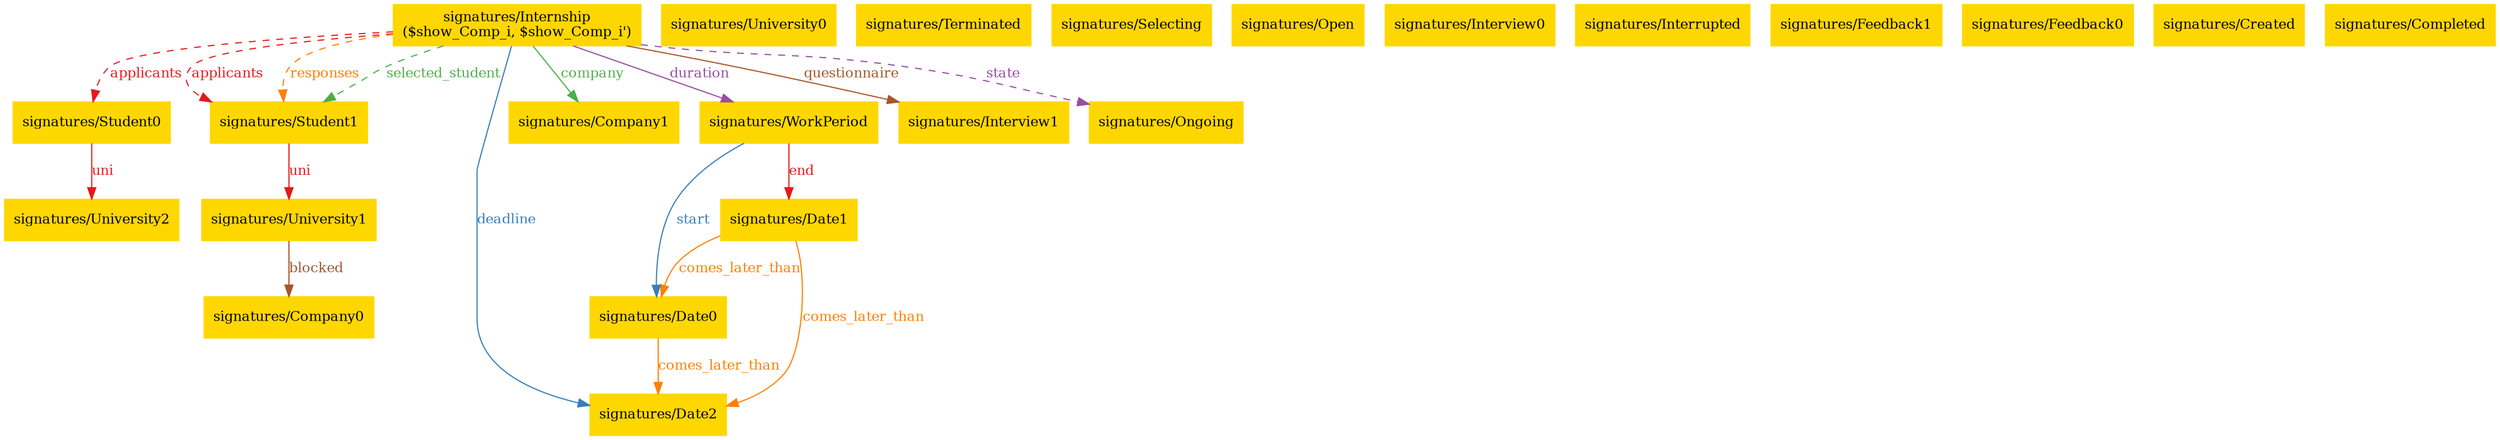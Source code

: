 digraph "graph" {
graph [fontsize=12]
node [fontsize=12]
edge [fontsize=12]
rankdir=TB;
"N22" -> "N11" [uuid = "<signatures/Internship, signatures/Student0>", color = "#e41a1c", fontcolor = "#e41a1c", style = "dashed", label = "applicants", dir = "forward", weight = "1"]
"N22" -> "N21" [uuid = "<signatures/Internship, signatures/Student1>", color = "#e41a1c", fontcolor = "#e41a1c", style = "dashed", label = "applicants", dir = "forward", weight = "1"]
"N20" -> "N19" [uuid = "<signatures/University1, signatures/Company0>", color = "#a65628", fontcolor = "#a65628", style = "solid", label = "blocked", dir = "forward", weight = "1"]
"N16" -> "N15" [uuid = "<signatures/Date0, signatures/Date2>", color = "#ff7f00", fontcolor = "#ff7f00", style = "solid", label = "comes_later_than", dir = "forward", weight = "1"]
"N17" -> "N16" [uuid = "<signatures/Date1, signatures/Date0>", color = "#ff7f00", fontcolor = "#ff7f00", style = "solid", label = "comes_later_than", dir = "forward", weight = "1"]
"N17" -> "N15" [uuid = "<signatures/Date1, signatures/Date2>", color = "#ff7f00", fontcolor = "#ff7f00", style = "solid", label = "comes_later_than", dir = "forward", weight = "1"]
"N22" -> "N14" [uuid = "<signatures/Internship, signatures/Company1>", color = "#4daf4a", fontcolor = "#4daf4a", style = "solid", label = "company", dir = "forward", weight = "1"]
"N22" -> "N15" [uuid = "<signatures/Internship, signatures/Date2>", color = "#377eb8", fontcolor = "#377eb8", style = "solid", label = "deadline", dir = "forward", weight = "1"]
"N22" -> "N18" [uuid = "<signatures/Internship, signatures/WorkPeriod>", color = "#984ea3", fontcolor = "#984ea3", style = "solid", label = "duration", dir = "forward", weight = "1"]
"N18" -> "N17" [uuid = "<signatures/WorkPeriod, signatures/Date1>", color = "#e41a1c", fontcolor = "#e41a1c", style = "solid", label = "end", dir = "forward", weight = "1"]
"N22" -> "N13" [uuid = "<signatures/Internship, signatures/Interview1>", color = "#a65628", fontcolor = "#a65628", style = "solid", label = "questionnaire", dir = "forward", weight = "1"]
"N22" -> "N21" [uuid = "<signatures/Internship, signatures/Student1>", color = "#ff7f00", fontcolor = "#ff7f00", style = "dashed", label = "responses", dir = "forward", weight = "1"]
"N22" -> "N21" [uuid = "<signatures/Internship, signatures/Student1>", color = "#4daf4a", fontcolor = "#4daf4a", style = "dashed", label = "selected_student", dir = "forward", weight = "1"]
"N18" -> "N16" [uuid = "<signatures/WorkPeriod, signatures/Date0>", color = "#377eb8", fontcolor = "#377eb8", style = "solid", label = "start", dir = "forward", weight = "1"]
"N22" -> "N12" [uuid = "<signatures/Internship, signatures/Ongoing>", color = "#984ea3", fontcolor = "#984ea3", style = "dashed", label = "state", dir = "forward", weight = "1"]
"N11" -> "N10" [uuid = "<signatures/Student0, signatures/University2>", color = "#e41a1c", fontcolor = "#e41a1c", style = "solid", label = "uni", dir = "forward", weight = "1"]
"N21" -> "N20" [uuid = "<signatures/Student1, signatures/University1>", color = "#e41a1c", fontcolor = "#e41a1c", style = "solid", label = "uni", dir = "forward", weight = "1"]
"N0" [uuid="signatures/University0", label="signatures/University0", color="#ffd700", fontcolor = "#000000", shape = "box", style = "filled, solid"]
"N1" [uuid="signatures/Terminated", label="signatures/Terminated", color="#ffd700", fontcolor = "#000000", shape = "box", style = "filled, solid"]
"N2" [uuid="signatures/Selecting", label="signatures/Selecting", color="#ffd700", fontcolor = "#000000", shape = "box", style = "filled, solid"]
"N3" [uuid="signatures/Open", label="signatures/Open", color="#ffd700", fontcolor = "#000000", shape = "box", style = "filled, solid"]
"N4" [uuid="signatures/Interview0", label="signatures/Interview0", color="#ffd700", fontcolor = "#000000", shape = "box", style = "filled, solid"]
"N5" [uuid="signatures/Interrupted", label="signatures/Interrupted", color="#ffd700", fontcolor = "#000000", shape = "box", style = "filled, solid"]
"N6" [uuid="signatures/Feedback1", label="signatures/Feedback1", color="#ffd700", fontcolor = "#000000", shape = "box", style = "filled, solid"]
"N7" [uuid="signatures/Feedback0", label="signatures/Feedback0", color="#ffd700", fontcolor = "#000000", shape = "box", style = "filled, solid"]
"N8" [uuid="signatures/Created", label="signatures/Created", color="#ffd700", fontcolor = "#000000", shape = "box", style = "filled, solid"]
"N9" [uuid="signatures/Completed", label="signatures/Completed", color="#ffd700", fontcolor = "#000000", shape = "box", style = "filled, solid"]
"N10" [uuid="signatures/University2", label="signatures/University2", color="#ffd700", fontcolor = "#000000", shape = "box", style = "filled, solid"]
"N11" [uuid="signatures/Student0", label="signatures/Student0", color="#ffd700", fontcolor = "#000000", shape = "box", style = "filled, solid"]
"N12" [uuid="signatures/Ongoing", label="signatures/Ongoing", color="#ffd700", fontcolor = "#000000", shape = "box", style = "filled, solid"]
"N13" [uuid="signatures/Interview1", label="signatures/Interview1", color="#ffd700", fontcolor = "#000000", shape = "box", style = "filled, solid"]
"N14" [uuid="signatures/Company1", label="signatures/Company1", color="#ffd700", fontcolor = "#000000", shape = "box", style = "filled, solid"]
"N15" [uuid="signatures/Date2", label="signatures/Date2", color="#ffd700", fontcolor = "#000000", shape = "box", style = "filled, solid"]
"N16" [uuid="signatures/Date0", label="signatures/Date0", color="#ffd700", fontcolor = "#000000", shape = "box", style = "filled, solid"]
"N17" [uuid="signatures/Date1", label="signatures/Date1", color="#ffd700", fontcolor = "#000000", shape = "box", style = "filled, solid"]
"N18" [uuid="signatures/WorkPeriod", label="signatures/WorkPeriod", color="#ffd700", fontcolor = "#000000", shape = "box", style = "filled, solid"]
"N19" [uuid="signatures/Company0", label="signatures/Company0", color="#ffd700", fontcolor = "#000000", shape = "box", style = "filled, solid"]
"N20" [uuid="signatures/University1", label="signatures/University1", color="#ffd700", fontcolor = "#000000", shape = "box", style = "filled, solid"]
"N21" [uuid="signatures/Student1", label="signatures/Student1", color="#ffd700", fontcolor = "#000000", shape = "box", style = "filled, solid"]
"N22" [uuid="signatures/Internship", label="signatures/Internship\n($show_Comp_i, $show_Comp_i')", color="#ffd700", fontcolor = "#000000", shape = "box", style = "filled, solid"]
}
